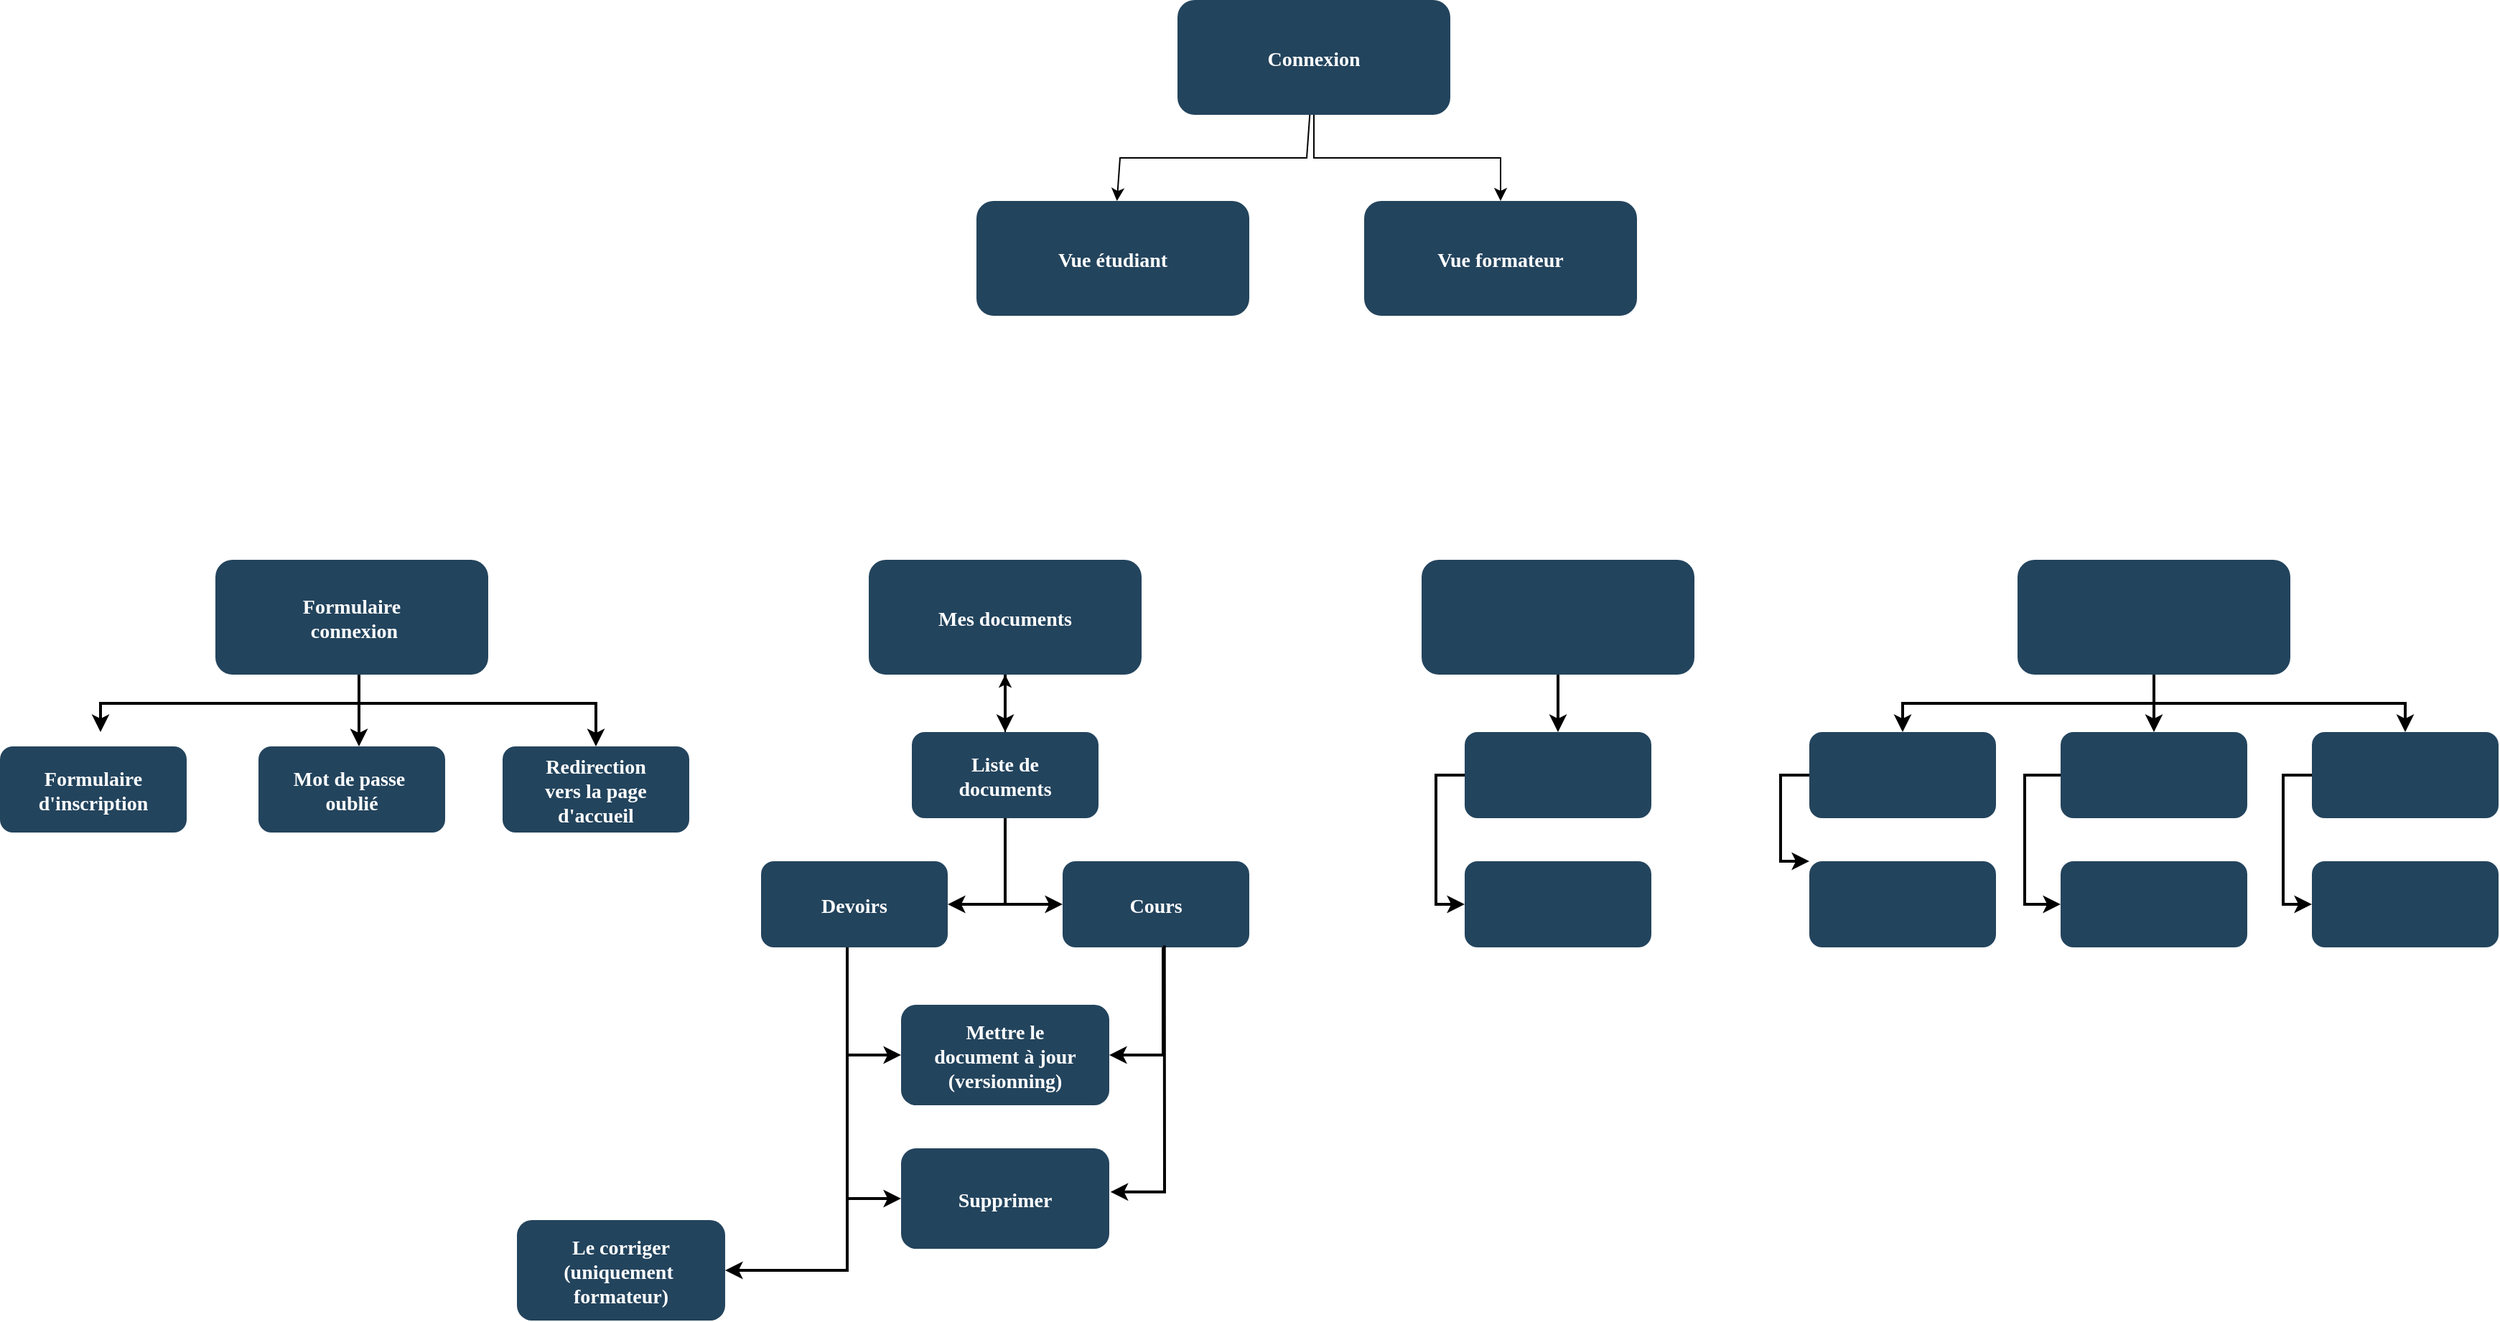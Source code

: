 <mxfile version="24.6.4" type="device" pages="6">
  <diagram id="Fph211Mz46HiGQqzQfK_" name="Plan de site">
    <mxGraphModel dx="1603" dy="1580" grid="1" gridSize="10" guides="1" tooltips="1" connect="1" arrows="1" fold="1" page="1" pageScale="1" pageWidth="850" pageHeight="1100" math="0" shadow="0">
      <root>
        <mxCell id="0" />
        <mxCell id="1" parent="0" />
        <mxCell id="jYjblTIvRzerhubm99wv-18" value="Connexion" style="rounded=1;fillColor=#23445D;gradientColor=none;strokeColor=none;fontColor=#FFFFFF;fontStyle=1;fontFamily=Tahoma;fontSize=14" parent="1" vertex="1">
          <mxGeometry x="750" y="-210.0" width="190" height="80" as="geometry" />
        </mxCell>
        <mxCell id="jYjblTIvRzerhubm99wv-19" value="" style="rounded=1;fillColor=#23445D;gradientColor=none;strokeColor=none;fontColor=#FFFFFF;fontStyle=1;fontFamily=Tahoma;fontSize=14" parent="1" vertex="1">
          <mxGeometry x="1335.0" y="180.0" width="190" height="80" as="geometry" />
        </mxCell>
        <mxCell id="jYjblTIvRzerhubm99wv-21" value="" style="rounded=1;fillColor=#23445D;gradientColor=none;strokeColor=none;fontColor=#FFFFFF;fontStyle=1;fontFamily=Tahoma;fontSize=14" parent="1" vertex="1">
          <mxGeometry x="920" y="180.0" width="190" height="80" as="geometry" />
        </mxCell>
        <mxCell id="jYjblTIvRzerhubm99wv-22" value="Mes documents" style="rounded=1;fillColor=#23445D;gradientColor=none;strokeColor=none;fontColor=#FFFFFF;fontStyle=1;fontFamily=Tahoma;fontSize=14" parent="1" vertex="1">
          <mxGeometry x="535.0" y="180.0" width="190" height="80" as="geometry" />
        </mxCell>
        <mxCell id="jYjblTIvRzerhubm99wv-23" value="Formulaire&#xa; connexion" style="rounded=1;fillColor=#23445D;gradientColor=none;strokeColor=none;fontColor=#FFFFFF;fontStyle=1;fontFamily=Tahoma;fontSize=14" parent="1" vertex="1">
          <mxGeometry x="80" y="180.0" width="190" height="80" as="geometry" />
        </mxCell>
        <mxCell id="jYjblTIvRzerhubm99wv-25" value="Mot de passe &#xa;oublié" style="rounded=1;fillColor=#23445D;gradientColor=none;strokeColor=none;fontColor=#FFFFFF;fontStyle=1;fontFamily=Tahoma;fontSize=14" parent="1" vertex="1">
          <mxGeometry x="110" y="310" width="130" height="60" as="geometry" />
        </mxCell>
        <mxCell id="jYjblTIvRzerhubm99wv-27" value="Formulaire&#xa;d&#39;inscription" style="rounded=1;fillColor=#23445D;gradientColor=none;strokeColor=none;fontColor=#FFFFFF;fontStyle=1;fontFamily=Tahoma;fontSize=14" parent="1" vertex="1">
          <mxGeometry x="-70" y="310" width="130" height="60" as="geometry" />
        </mxCell>
        <mxCell id="jYjblTIvRzerhubm99wv-32" value="Devoirs" style="rounded=1;fillColor=#23445D;gradientColor=none;strokeColor=none;fontColor=#FFFFFF;fontStyle=1;fontFamily=Tahoma;fontSize=14" parent="1" vertex="1">
          <mxGeometry x="460" y="390" width="130" height="60" as="geometry" />
        </mxCell>
        <mxCell id="jYjblTIvRzerhubm99wv-110" value="" style="edgeStyle=orthogonalEdgeStyle;rounded=0;orthogonalLoop=1;jettySize=auto;html=1;" parent="1" source="jYjblTIvRzerhubm99wv-36" target="jYjblTIvRzerhubm99wv-22" edge="1">
          <mxGeometry relative="1" as="geometry" />
        </mxCell>
        <mxCell id="jYjblTIvRzerhubm99wv-36" value="Liste de&#xa;documents" style="rounded=1;fillColor=#23445D;gradientColor=none;strokeColor=none;fontColor=#FFFFFF;fontStyle=1;fontFamily=Tahoma;fontSize=14" parent="1" vertex="1">
          <mxGeometry x="565" y="300" width="130" height="60" as="geometry" />
        </mxCell>
        <mxCell id="jYjblTIvRzerhubm99wv-37" value="Cours" style="rounded=1;fillColor=#23445D;gradientColor=none;strokeColor=none;fontColor=#FFFFFF;fontStyle=1;fontFamily=Tahoma;fontSize=14" parent="1" vertex="1">
          <mxGeometry x="670" y="390" width="130" height="60" as="geometry" />
        </mxCell>
        <mxCell id="jYjblTIvRzerhubm99wv-47" value="" style="rounded=1;fillColor=#23445D;gradientColor=none;strokeColor=none;fontColor=#FFFFFF;fontStyle=1;fontFamily=Tahoma;fontSize=14" parent="1" vertex="1">
          <mxGeometry x="950" y="300" width="130" height="60" as="geometry" />
        </mxCell>
        <mxCell id="jYjblTIvRzerhubm99wv-48" value="" style="rounded=1;fillColor=#23445D;gradientColor=none;strokeColor=none;fontColor=#FFFFFF;fontStyle=1;fontFamily=Tahoma;fontSize=14" parent="1" vertex="1">
          <mxGeometry x="950" y="390" width="130" height="60" as="geometry" />
        </mxCell>
        <mxCell id="jYjblTIvRzerhubm99wv-50" value="" style="rounded=1;fillColor=#23445D;gradientColor=none;strokeColor=none;fontColor=#FFFFFF;fontStyle=1;fontFamily=Tahoma;fontSize=14" parent="1" vertex="1">
          <mxGeometry x="1190" y="300" width="130" height="60" as="geometry" />
        </mxCell>
        <mxCell id="jYjblTIvRzerhubm99wv-51" value="" style="rounded=1;fillColor=#23445D;gradientColor=none;strokeColor=none;fontColor=#FFFFFF;fontStyle=1;fontFamily=Tahoma;fontSize=14" parent="1" vertex="1">
          <mxGeometry x="1190" y="390" width="130" height="60" as="geometry" />
        </mxCell>
        <mxCell id="jYjblTIvRzerhubm99wv-54" value="" style="rounded=1;fillColor=#23445D;gradientColor=none;strokeColor=none;fontColor=#FFFFFF;fontStyle=1;fontFamily=Tahoma;fontSize=14" parent="1" vertex="1">
          <mxGeometry x="1365" y="300" width="130" height="60" as="geometry" />
        </mxCell>
        <mxCell id="jYjblTIvRzerhubm99wv-55" value="" style="rounded=1;fillColor=#23445D;gradientColor=none;strokeColor=none;fontColor=#FFFFFF;fontStyle=1;fontFamily=Tahoma;fontSize=14" parent="1" vertex="1">
          <mxGeometry x="1365" y="390" width="130" height="60" as="geometry" />
        </mxCell>
        <mxCell id="jYjblTIvRzerhubm99wv-58" value="" style="rounded=1;fillColor=#23445D;gradientColor=none;strokeColor=none;fontColor=#FFFFFF;fontStyle=1;fontFamily=Tahoma;fontSize=14" parent="1" vertex="1">
          <mxGeometry x="1540" y="300" width="130" height="60" as="geometry" />
        </mxCell>
        <mxCell id="jYjblTIvRzerhubm99wv-59" value="" style="rounded=1;fillColor=#23445D;gradientColor=none;strokeColor=none;fontColor=#FFFFFF;fontStyle=1;fontFamily=Tahoma;fontSize=14" parent="1" vertex="1">
          <mxGeometry x="1540" y="390" width="130" height="60" as="geometry" />
        </mxCell>
        <mxCell id="jYjblTIvRzerhubm99wv-67" value="" style="edgeStyle=elbowEdgeStyle;elbow=vertical;strokeWidth=2;rounded=0" parent="1" source="jYjblTIvRzerhubm99wv-23" edge="1">
          <mxGeometry x="-23" y="135.5" width="100" height="100" as="geometry">
            <mxPoint x="-50" y="80.0" as="sourcePoint" />
            <mxPoint y="300" as="targetPoint" />
            <Array as="points">
              <mxPoint x="180" y="280" />
            </Array>
          </mxGeometry>
        </mxCell>
        <mxCell id="jYjblTIvRzerhubm99wv-80" value="" style="edgeStyle=elbowEdgeStyle;elbow=horizontal;strokeWidth=2;rounded=0;exitX=0.5;exitY=1;exitDx=0;exitDy=0;" parent="1" source="jYjblTIvRzerhubm99wv-36" target="jYjblTIvRzerhubm99wv-37" edge="1">
          <mxGeometry x="-23" y="135.5" width="100" height="100" as="geometry">
            <mxPoint x="-50" y="270" as="sourcePoint" />
            <mxPoint x="50" y="170.0" as="targetPoint" />
            <Array as="points">
              <mxPoint x="630" y="420" />
            </Array>
          </mxGeometry>
        </mxCell>
        <mxCell id="jYjblTIvRzerhubm99wv-86" value="" style="edgeStyle=elbowEdgeStyle;elbow=horizontal;strokeWidth=2;rounded=0" parent="1" source="jYjblTIvRzerhubm99wv-47" target="jYjblTIvRzerhubm99wv-48" edge="1">
          <mxGeometry x="-23" y="135.5" width="100" height="100" as="geometry">
            <mxPoint x="-50" y="80.0" as="sourcePoint" />
            <mxPoint x="50" y="-20.0" as="targetPoint" />
            <Array as="points">
              <mxPoint x="930" y="380" />
            </Array>
          </mxGeometry>
        </mxCell>
        <mxCell id="jYjblTIvRzerhubm99wv-88" value="" style="edgeStyle=elbowEdgeStyle;elbow=horizontal;strokeWidth=2;rounded=0" parent="1" source="jYjblTIvRzerhubm99wv-50" target="jYjblTIvRzerhubm99wv-51" edge="1">
          <mxGeometry x="-23" y="135.5" width="100" height="100" as="geometry">
            <mxPoint x="-50" y="80.0" as="sourcePoint" />
            <mxPoint x="50" y="-20.0" as="targetPoint" />
            <Array as="points">
              <mxPoint x="1170" y="390" />
            </Array>
          </mxGeometry>
        </mxCell>
        <mxCell id="jYjblTIvRzerhubm99wv-91" value="" style="edgeStyle=elbowEdgeStyle;elbow=horizontal;strokeWidth=2;rounded=0" parent="1" source="jYjblTIvRzerhubm99wv-54" target="jYjblTIvRzerhubm99wv-55" edge="1">
          <mxGeometry x="-23" y="135.5" width="100" height="100" as="geometry">
            <mxPoint x="-50" y="80.0" as="sourcePoint" />
            <mxPoint x="50" y="-20.0" as="targetPoint" />
            <Array as="points">
              <mxPoint x="1340" y="380" />
            </Array>
          </mxGeometry>
        </mxCell>
        <mxCell id="jYjblTIvRzerhubm99wv-94" value="" style="edgeStyle=elbowEdgeStyle;elbow=horizontal;strokeWidth=2;rounded=0" parent="1" source="jYjblTIvRzerhubm99wv-58" target="jYjblTIvRzerhubm99wv-59" edge="1">
          <mxGeometry x="-23" y="135.5" width="100" height="100" as="geometry">
            <mxPoint x="-50" y="80.0" as="sourcePoint" />
            <mxPoint x="50" y="-20.0" as="targetPoint" />
            <Array as="points">
              <mxPoint x="1520" y="380" />
            </Array>
          </mxGeometry>
        </mxCell>
        <mxCell id="jYjblTIvRzerhubm99wv-101" value="" style="edgeStyle=elbowEdgeStyle;elbow=vertical;strokeWidth=2;rounded=0" parent="1" source="jYjblTIvRzerhubm99wv-22" target="jYjblTIvRzerhubm99wv-36" edge="1">
          <mxGeometry x="-23" y="135.5" width="100" height="100" as="geometry">
            <mxPoint x="-50" y="80.0" as="sourcePoint" />
            <mxPoint x="50" y="-20.0" as="targetPoint" />
          </mxGeometry>
        </mxCell>
        <mxCell id="jYjblTIvRzerhubm99wv-103" value="" style="edgeStyle=elbowEdgeStyle;elbow=vertical;strokeWidth=2;rounded=0" parent="1" source="jYjblTIvRzerhubm99wv-21" target="jYjblTIvRzerhubm99wv-47" edge="1">
          <mxGeometry x="-23" y="135.5" width="100" height="100" as="geometry">
            <mxPoint x="-50" y="80.0" as="sourcePoint" />
            <mxPoint x="50" y="-20.0" as="targetPoint" />
          </mxGeometry>
        </mxCell>
        <mxCell id="jYjblTIvRzerhubm99wv-104" value="" style="edgeStyle=elbowEdgeStyle;elbow=vertical;strokeWidth=2;rounded=0" parent="1" source="jYjblTIvRzerhubm99wv-19" target="jYjblTIvRzerhubm99wv-54" edge="1">
          <mxGeometry x="-23" y="135.5" width="100" height="100" as="geometry">
            <mxPoint x="-50" y="80.0" as="sourcePoint" />
            <mxPoint x="50" y="-20.0" as="targetPoint" />
          </mxGeometry>
        </mxCell>
        <mxCell id="jYjblTIvRzerhubm99wv-105" value="" style="edgeStyle=elbowEdgeStyle;elbow=vertical;strokeWidth=2;rounded=0" parent="1" source="jYjblTIvRzerhubm99wv-19" target="jYjblTIvRzerhubm99wv-50" edge="1">
          <mxGeometry x="-23" y="135.5" width="100" height="100" as="geometry">
            <mxPoint x="-50" y="80.0" as="sourcePoint" />
            <mxPoint x="50" y="-20.0" as="targetPoint" />
          </mxGeometry>
        </mxCell>
        <mxCell id="jYjblTIvRzerhubm99wv-106" value="" style="edgeStyle=elbowEdgeStyle;elbow=vertical;strokeWidth=2;rounded=0" parent="1" source="jYjblTIvRzerhubm99wv-19" target="jYjblTIvRzerhubm99wv-58" edge="1">
          <mxGeometry x="-23" y="135.5" width="100" height="100" as="geometry">
            <mxPoint x="-50" y="80.0" as="sourcePoint" />
            <mxPoint x="50" y="-20.0" as="targetPoint" />
          </mxGeometry>
        </mxCell>
        <mxCell id="jYjblTIvRzerhubm99wv-111" value="" style="edgeStyle=elbowEdgeStyle;elbow=horizontal;strokeWidth=2;rounded=0;entryX=1;entryY=0.5;entryDx=0;entryDy=0;exitX=0.5;exitY=1;exitDx=0;exitDy=0;" parent="1" source="jYjblTIvRzerhubm99wv-36" target="jYjblTIvRzerhubm99wv-32" edge="1">
          <mxGeometry x="-23" y="135.5" width="100" height="100" as="geometry">
            <mxPoint x="640" y="360" as="sourcePoint" />
            <mxPoint x="660" y="430" as="targetPoint" />
            <Array as="points">
              <mxPoint x="630" y="400" />
            </Array>
          </mxGeometry>
        </mxCell>
        <mxCell id="jYjblTIvRzerhubm99wv-112" value="Mettre le&#xa;document à jour&#xa;(versionning)" style="rounded=1;fillColor=#23445D;gradientColor=none;strokeColor=none;fontColor=#FFFFFF;fontStyle=1;fontFamily=Tahoma;fontSize=14" parent="1" vertex="1">
          <mxGeometry x="557.5" y="490" width="145" height="70" as="geometry" />
        </mxCell>
        <mxCell id="jYjblTIvRzerhubm99wv-113" value="Le corriger&#xa;(uniquement &#xa;formateur)" style="rounded=1;fillColor=#23445D;gradientColor=none;strokeColor=none;fontColor=#FFFFFF;fontStyle=1;fontFamily=Tahoma;fontSize=14" parent="1" vertex="1">
          <mxGeometry x="290" y="640" width="145" height="70" as="geometry" />
        </mxCell>
        <mxCell id="jYjblTIvRzerhubm99wv-114" value="" style="edgeStyle=elbowEdgeStyle;elbow=horizontal;strokeWidth=2;rounded=0;entryX=1;entryY=0.5;entryDx=0;entryDy=0;" parent="1" target="jYjblTIvRzerhubm99wv-113" edge="1">
          <mxGeometry x="-23" y="135.5" width="100" height="100" as="geometry">
            <mxPoint x="520" y="450" as="sourcePoint" />
            <mxPoint x="490" y="570" as="targetPoint" />
            <Array as="points">
              <mxPoint x="520" y="670" />
            </Array>
          </mxGeometry>
        </mxCell>
        <mxCell id="jYjblTIvRzerhubm99wv-117" value="" style="edgeStyle=elbowEdgeStyle;elbow=horizontal;strokeWidth=2;rounded=0;exitX=0.5;exitY=1;exitDx=0;exitDy=0;entryX=0;entryY=0.5;entryDx=0;entryDy=0;" parent="1" target="jYjblTIvRzerhubm99wv-112" edge="1">
          <mxGeometry x="-23" y="135.5" width="100" height="100" as="geometry">
            <mxPoint x="520" y="450" as="sourcePoint" />
            <mxPoint x="560" y="510" as="targetPoint" />
            <Array as="points">
              <mxPoint x="520" y="510" />
            </Array>
          </mxGeometry>
        </mxCell>
        <mxCell id="jYjblTIvRzerhubm99wv-118" value="" style="edgeStyle=elbowEdgeStyle;elbow=horizontal;strokeWidth=2;rounded=0;entryX=1;entryY=0.5;entryDx=0;entryDy=0;" parent="1" source="jYjblTIvRzerhubm99wv-37" target="jYjblTIvRzerhubm99wv-112" edge="1">
          <mxGeometry x="-23" y="135.5" width="100" height="100" as="geometry">
            <mxPoint x="740" y="450" as="sourcePoint" />
            <mxPoint x="785" y="525" as="targetPoint" />
            <Array as="points">
              <mxPoint x="740" y="510" />
            </Array>
          </mxGeometry>
        </mxCell>
        <mxCell id="jYjblTIvRzerhubm99wv-120" value="Supprimer" style="rounded=1;fillColor=#23445D;gradientColor=none;strokeColor=none;fontColor=#FFFFFF;fontStyle=1;fontFamily=Tahoma;fontSize=14" parent="1" vertex="1">
          <mxGeometry x="557.5" y="590" width="145" height="70" as="geometry" />
        </mxCell>
        <mxCell id="jYjblTIvRzerhubm99wv-121" value="" style="edgeStyle=elbowEdgeStyle;elbow=horizontal;strokeWidth=2;rounded=0;exitX=0.545;exitY=0.98;exitDx=0;exitDy=0;exitPerimeter=0;entryX=1.006;entryY=0.434;entryDx=0;entryDy=0;entryPerimeter=0;" parent="1" source="jYjblTIvRzerhubm99wv-37" target="jYjblTIvRzerhubm99wv-120" edge="1">
          <mxGeometry x="-23" y="135.5" width="100" height="100" as="geometry">
            <mxPoint x="750" y="460" as="sourcePoint" />
            <mxPoint x="713" y="535" as="targetPoint" />
            <Array as="points">
              <mxPoint x="741" y="630" />
            </Array>
          </mxGeometry>
        </mxCell>
        <mxCell id="jYjblTIvRzerhubm99wv-122" value="" style="edgeStyle=elbowEdgeStyle;elbow=horizontal;strokeWidth=2;rounded=0;entryX=0;entryY=0.5;entryDx=0;entryDy=0;" parent="1" target="jYjblTIvRzerhubm99wv-120" edge="1">
          <mxGeometry x="-23" y="135.5" width="100" height="100" as="geometry">
            <mxPoint x="520" y="450" as="sourcePoint" />
            <mxPoint x="568" y="535" as="targetPoint" />
            <Array as="points">
              <mxPoint x="520" y="540" />
            </Array>
          </mxGeometry>
        </mxCell>
        <mxCell id="jYjblTIvRzerhubm99wv-124" value="" style="edgeStyle=elbowEdgeStyle;elbow=vertical;strokeWidth=2;rounded=0;entryX=0.5;entryY=0;entryDx=0;entryDy=0;" parent="1" target="jYjblTIvRzerhubm99wv-126" edge="1">
          <mxGeometry x="-23" y="135.5" width="100" height="100" as="geometry">
            <mxPoint x="180" y="260" as="sourcePoint" />
            <mxPoint x="320" y="310" as="targetPoint" />
            <Array as="points">
              <mxPoint x="180" y="280" />
            </Array>
          </mxGeometry>
        </mxCell>
        <mxCell id="jYjblTIvRzerhubm99wv-125" value="" style="edgeStyle=elbowEdgeStyle;elbow=vertical;strokeWidth=2;rounded=0" parent="1" source="jYjblTIvRzerhubm99wv-23" target="jYjblTIvRzerhubm99wv-25" edge="1">
          <mxGeometry x="-23" y="135.5" width="100" height="100" as="geometry">
            <mxPoint x="190" y="270" as="sourcePoint" />
            <mxPoint x="330" y="320" as="targetPoint" />
            <Array as="points">
              <mxPoint x="180" y="295" />
            </Array>
          </mxGeometry>
        </mxCell>
        <mxCell id="jYjblTIvRzerhubm99wv-126" value="Redirection&#xa;vers la page&#xa;d&#39;accueil" style="rounded=1;fillColor=#23445D;gradientColor=none;strokeColor=none;fontColor=#FFFFFF;fontStyle=1;fontFamily=Tahoma;fontSize=14" parent="1" vertex="1">
          <mxGeometry x="280" y="310" width="130" height="60" as="geometry" />
        </mxCell>
        <mxCell id="kjGv8bo0n3yupOonjuYQ-2" value="Vue étudiant" style="rounded=1;fillColor=#23445D;gradientColor=none;strokeColor=none;fontColor=#FFFFFF;fontStyle=1;fontFamily=Tahoma;fontSize=14" parent="1" vertex="1">
          <mxGeometry x="610" y="-70.0" width="190" height="80" as="geometry" />
        </mxCell>
        <mxCell id="kjGv8bo0n3yupOonjuYQ-3" value="Vue formateur" style="rounded=1;fillColor=#23445D;gradientColor=none;strokeColor=none;fontColor=#FFFFFF;fontStyle=1;fontFamily=Tahoma;fontSize=14" parent="1" vertex="1">
          <mxGeometry x="880" y="-70.0" width="190" height="80" as="geometry" />
        </mxCell>
        <mxCell id="kjGv8bo0n3yupOonjuYQ-4" value="" style="endArrow=classic;html=1;rounded=0;entryX=0.5;entryY=0;entryDx=0;entryDy=0;" parent="1" source="jYjblTIvRzerhubm99wv-18" target="kjGv8bo0n3yupOonjuYQ-3" edge="1">
          <mxGeometry width="50" height="50" relative="1" as="geometry">
            <mxPoint x="800" y="-30" as="sourcePoint" />
            <mxPoint x="850" y="-80" as="targetPoint" />
            <Array as="points">
              <mxPoint x="845" y="-100" />
              <mxPoint x="975" y="-100" />
            </Array>
          </mxGeometry>
        </mxCell>
        <mxCell id="kjGv8bo0n3yupOonjuYQ-5" value="" style="endArrow=classic;html=1;rounded=0;" parent="1" source="jYjblTIvRzerhubm99wv-18" target="kjGv8bo0n3yupOonjuYQ-2" edge="1">
          <mxGeometry width="50" height="50" relative="1" as="geometry">
            <mxPoint x="850" y="-130" as="sourcePoint" />
            <mxPoint x="980" y="-70" as="targetPoint" />
            <Array as="points">
              <mxPoint x="840" y="-100" />
              <mxPoint x="710" y="-100" />
            </Array>
          </mxGeometry>
        </mxCell>
      </root>
    </mxGraphModel>
  </diagram>
  <diagram name="Connexion " id="QBUr0UOoYNtG6NrzaH4L">
    <mxGraphModel dx="958" dy="516" grid="1" gridSize="10" guides="1" tooltips="1" connect="1" arrows="1" fold="1" page="1" pageScale="1" pageWidth="850" pageHeight="1100" math="0" shadow="0">
      <root>
        <mxCell id="0" />
        <mxCell id="1" parent="0" />
        <mxCell id="AtzJWQcqK0FpvrLE9QYX-3" value="" style="strokeWidth=1;shadow=0;dashed=0;align=center;html=1;shape=mxgraph.mockup.containers.browserWindow;rSize=0;strokeColor=#666666;strokeColor2=#008cff;strokeColor3=#c4c4c4;mainText=,;recursiveResize=0;" parent="1" vertex="1">
          <mxGeometry x="360" y="188" width="1100" height="725" as="geometry" />
        </mxCell>
        <mxCell id="AtzJWQcqK0FpvrLE9QYX-4" value="Page 1" style="strokeWidth=1;shadow=0;dashed=0;align=center;html=1;shape=mxgraph.mockup.containers.anchor;fontSize=17;fontColor=#666666;align=left;whiteSpace=wrap;" parent="AtzJWQcqK0FpvrLE9QYX-3" vertex="1">
          <mxGeometry x="60" y="12" width="110" height="26" as="geometry" />
        </mxCell>
        <mxCell id="AtzJWQcqK0FpvrLE9QYX-5" value="https://www.draw.io" style="strokeWidth=1;shadow=0;dashed=0;align=center;html=1;shape=mxgraph.mockup.containers.anchor;rSize=0;fontSize=17;fontColor=#666666;align=left;" parent="AtzJWQcqK0FpvrLE9QYX-3" vertex="1">
          <mxGeometry x="130" y="60" width="250" height="26" as="geometry" />
        </mxCell>
        <mxCell id="AtzJWQcqK0FpvrLE9QYX-7" value="" style="rounded=0;whiteSpace=wrap;html=1;" parent="AtzJWQcqK0FpvrLE9QYX-3" vertex="1">
          <mxGeometry y="110" width="1100" height="60" as="geometry" />
        </mxCell>
        <mxCell id="AtzJWQcqK0FpvrLE9QYX-8" value="" style="strokeWidth=1;shadow=0;dashed=0;align=center;html=1;shape=mxgraph.mockup.forms.rrect;rSize=0;strokeColor=#999999;fillColor=#ffffff;" parent="AtzJWQcqK0FpvrLE9QYX-3" vertex="1">
          <mxGeometry x="450" y="280" width="200" height="300" as="geometry" />
        </mxCell>
        <mxCell id="AtzJWQcqK0FpvrLE9QYX-9" value="Connexion" style="strokeWidth=1;shadow=0;dashed=0;align=center;html=1;shape=mxgraph.mockup.forms.anchor;fontSize=12;fontColor=#666666;align=left;resizeWidth=1;spacingLeft=0;" parent="AtzJWQcqK0FpvrLE9QYX-8" vertex="1">
          <mxGeometry width="100" height="20" relative="1" as="geometry">
            <mxPoint x="10" y="10" as="offset" />
          </mxGeometry>
        </mxCell>
        <mxCell id="AtzJWQcqK0FpvrLE9QYX-10" value="" style="shape=line;strokeColor=#ddeeff;strokeWidth=2;html=1;resizeWidth=1;" parent="AtzJWQcqK0FpvrLE9QYX-8" vertex="1">
          <mxGeometry width="180" height="10" relative="1" as="geometry">
            <mxPoint x="10" y="30" as="offset" />
          </mxGeometry>
        </mxCell>
        <mxCell id="AtzJWQcqK0FpvrLE9QYX-11" value="Email :&amp;nbsp;" style="strokeWidth=1;shadow=0;dashed=0;align=center;html=1;shape=mxgraph.mockup.forms.anchor;fontSize=12;fontColor=#666666;align=left;resizeWidth=1;spacingLeft=0;" parent="AtzJWQcqK0FpvrLE9QYX-8" vertex="1">
          <mxGeometry width="100" height="20" relative="1" as="geometry">
            <mxPoint x="10" y="40" as="offset" />
          </mxGeometry>
        </mxCell>
        <mxCell id="AtzJWQcqK0FpvrLE9QYX-12" value="johndoe@example.com" style="strokeWidth=1;shadow=0;dashed=0;align=center;html=1;shape=mxgraph.mockup.forms.rrect;rSize=0;strokeColor=#999999;fontColor=#666666;align=left;spacingLeft=5;resizeWidth=1;" parent="AtzJWQcqK0FpvrLE9QYX-8" vertex="1">
          <mxGeometry width="150" height="25" relative="1" as="geometry">
            <mxPoint x="10" y="60" as="offset" />
          </mxGeometry>
        </mxCell>
        <mxCell id="AtzJWQcqK0FpvrLE9QYX-13" value="Mot de passe" style="strokeWidth=1;shadow=0;dashed=0;align=center;html=1;shape=mxgraph.mockup.forms.anchor;fontSize=12;fontColor=#666666;align=left;resizeWidth=1;spacingLeft=0;" parent="AtzJWQcqK0FpvrLE9QYX-8" vertex="1">
          <mxGeometry width="100" height="20" relative="1" as="geometry">
            <mxPoint x="10" y="95" as="offset" />
          </mxGeometry>
        </mxCell>
        <mxCell id="AtzJWQcqK0FpvrLE9QYX-14" value="********" style="strokeWidth=1;shadow=0;dashed=0;align=center;html=1;shape=mxgraph.mockup.forms.rrect;rSize=0;strokeColor=#999999;fontColor=#666666;align=left;spacingLeft=5;resizeWidth=1;" parent="AtzJWQcqK0FpvrLE9QYX-8" vertex="1">
          <mxGeometry width="150" height="25" relative="1" as="geometry">
            <mxPoint x="10" y="115" as="offset" />
          </mxGeometry>
        </mxCell>
        <mxCell id="AtzJWQcqK0FpvrLE9QYX-15" value="Se connecter" style="strokeWidth=1;shadow=0;dashed=0;align=center;html=1;shape=mxgraph.mockup.forms.rrect;rSize=5;strokeColor=none;fontColor=#ffffff;fillColor=#66bbff;fontSize=16;fontStyle=1;" parent="AtzJWQcqK0FpvrLE9QYX-8" vertex="1">
          <mxGeometry y="1" width="110" height="29" relative="1" as="geometry">
            <mxPoint x="80" y="-50" as="offset" />
          </mxGeometry>
        </mxCell>
        <mxCell id="AtzJWQcqK0FpvrLE9QYX-16" value="Mot de passe oublié ?&amp;nbsp;" style="strokeWidth=1;shadow=0;dashed=0;align=center;html=1;shape=mxgraph.mockup.forms.anchor;fontSize=12;fontColor=#9999ff;align=left;spacingLeft=0;fontStyle=4;resizeWidth=1;" parent="AtzJWQcqK0FpvrLE9QYX-8" vertex="1">
          <mxGeometry y="1" width="150" height="20" relative="1" as="geometry">
            <mxPoint x="10" y="-150" as="offset" />
          </mxGeometry>
        </mxCell>
        <mxCell id="AtzJWQcqK0FpvrLE9QYX-17" value="" style="shape=line;strokeColor=#ddeeff;strokeWidth=2;html=1;resizeWidth=1;" parent="AtzJWQcqK0FpvrLE9QYX-8" vertex="1">
          <mxGeometry y="1" width="180" height="10" relative="1" as="geometry">
            <mxPoint x="10" y="-90" as="offset" />
          </mxGeometry>
        </mxCell>
        <mxCell id="R37OOX2owvJe-5qFh95a-1" value="Se créer un compte" style="strokeWidth=1;shadow=0;dashed=0;align=center;html=1;shape=mxgraph.mockup.forms.anchor;fontSize=12;fontColor=#9999ff;align=left;spacingLeft=0;fontStyle=4;resizeWidth=1;" vertex="1" parent="1">
          <mxGeometry x="820" y="640" width="150" height="20" as="geometry" />
        </mxCell>
      </root>
    </mxGraphModel>
  </diagram>
  <diagram name="Mot de passe oublié" id="PinqDCdOeo6kW_fO0rqy">
    <mxGraphModel dx="958" dy="516" grid="1" gridSize="10" guides="1" tooltips="1" connect="1" arrows="1" fold="1" page="1" pageScale="1" pageWidth="850" pageHeight="1100" math="0" shadow="0">
      <root>
        <mxCell id="35UpOCLf2RG08n02yToH-0" />
        <mxCell id="35UpOCLf2RG08n02yToH-1" parent="35UpOCLf2RG08n02yToH-0" />
        <mxCell id="35UpOCLf2RG08n02yToH-2" value="" style="strokeWidth=1;shadow=0;dashed=0;align=center;html=1;shape=mxgraph.mockup.containers.browserWindow;rSize=0;strokeColor=#666666;strokeColor2=#008cff;strokeColor3=#c4c4c4;mainText=,;recursiveResize=0;" vertex="1" parent="35UpOCLf2RG08n02yToH-1">
          <mxGeometry x="350" y="200" width="1100" height="725" as="geometry" />
        </mxCell>
        <mxCell id="35UpOCLf2RG08n02yToH-3" value="Page 1" style="strokeWidth=1;shadow=0;dashed=0;align=center;html=1;shape=mxgraph.mockup.containers.anchor;fontSize=17;fontColor=#666666;align=left;whiteSpace=wrap;" vertex="1" parent="35UpOCLf2RG08n02yToH-2">
          <mxGeometry x="60" y="12" width="110" height="26" as="geometry" />
        </mxCell>
        <mxCell id="35UpOCLf2RG08n02yToH-4" value="https://www.draw.io" style="strokeWidth=1;shadow=0;dashed=0;align=center;html=1;shape=mxgraph.mockup.containers.anchor;rSize=0;fontSize=17;fontColor=#666666;align=left;" vertex="1" parent="35UpOCLf2RG08n02yToH-2">
          <mxGeometry x="130" y="60" width="250" height="26" as="geometry" />
        </mxCell>
        <mxCell id="35UpOCLf2RG08n02yToH-5" value="" style="rounded=0;whiteSpace=wrap;html=1;" vertex="1" parent="35UpOCLf2RG08n02yToH-2">
          <mxGeometry y="110" width="1100" height="60" as="geometry" />
        </mxCell>
        <mxCell id="35UpOCLf2RG08n02yToH-6" value="" style="strokeWidth=1;shadow=0;dashed=0;align=center;html=1;shape=mxgraph.mockup.forms.rrect;rSize=0;strokeColor=#999999;fillColor=#ffffff;" vertex="1" parent="35UpOCLf2RG08n02yToH-2">
          <mxGeometry x="440" y="280" width="210" height="300" as="geometry" />
        </mxCell>
        <mxCell id="35UpOCLf2RG08n02yToH-7" value="Mot de passe oublié" style="strokeWidth=1;shadow=0;dashed=0;align=center;html=1;shape=mxgraph.mockup.forms.anchor;fontSize=12;fontColor=#666666;align=left;resizeWidth=1;spacingLeft=0;" vertex="1" parent="35UpOCLf2RG08n02yToH-6">
          <mxGeometry width="105" height="20" relative="1" as="geometry">
            <mxPoint x="10" y="10" as="offset" />
          </mxGeometry>
        </mxCell>
        <mxCell id="35UpOCLf2RG08n02yToH-8" value="" style="shape=line;strokeColor=#ddeeff;strokeWidth=2;html=1;resizeWidth=1;" vertex="1" parent="35UpOCLf2RG08n02yToH-6">
          <mxGeometry width="189" height="10" relative="1" as="geometry">
            <mxPoint x="10" y="30" as="offset" />
          </mxGeometry>
        </mxCell>
        <mxCell id="35UpOCLf2RG08n02yToH-9" value="Email :&amp;nbsp;" style="strokeWidth=1;shadow=0;dashed=0;align=center;html=1;shape=mxgraph.mockup.forms.anchor;fontSize=12;fontColor=#666666;align=left;resizeWidth=1;spacingLeft=0;" vertex="1" parent="35UpOCLf2RG08n02yToH-6">
          <mxGeometry width="105" height="20" relative="1" as="geometry">
            <mxPoint x="10" y="40" as="offset" />
          </mxGeometry>
        </mxCell>
        <mxCell id="35UpOCLf2RG08n02yToH-10" value="johndoe@example.com" style="strokeWidth=1;shadow=0;dashed=0;align=center;html=1;shape=mxgraph.mockup.forms.rrect;rSize=0;strokeColor=#999999;fontColor=#666666;align=left;spacingLeft=5;resizeWidth=1;" vertex="1" parent="35UpOCLf2RG08n02yToH-6">
          <mxGeometry width="157.5" height="25" relative="1" as="geometry">
            <mxPoint x="10" y="60" as="offset" />
          </mxGeometry>
        </mxCell>
        <mxCell id="35UpOCLf2RG08n02yToH-11" value="" style="strokeWidth=1;shadow=0;dashed=0;align=center;html=1;shape=mxgraph.mockup.forms.anchor;fontSize=12;fontColor=#666666;align=left;resizeWidth=1;spacingLeft=0;" vertex="1" parent="35UpOCLf2RG08n02yToH-6">
          <mxGeometry width="105" height="20" relative="1" as="geometry">
            <mxPoint x="10" y="95" as="offset" />
          </mxGeometry>
        </mxCell>
        <mxCell id="35UpOCLf2RG08n02yToH-14" value="" style="strokeWidth=1;shadow=0;dashed=0;align=center;html=1;shape=mxgraph.mockup.forms.anchor;fontSize=12;fontColor=#9999ff;align=left;spacingLeft=0;fontStyle=4;resizeWidth=1;" vertex="1" parent="35UpOCLf2RG08n02yToH-6">
          <mxGeometry y="1" width="157.5" height="20" relative="1" as="geometry">
            <mxPoint x="10" y="-150" as="offset" />
          </mxGeometry>
        </mxCell>
        <mxCell id="35UpOCLf2RG08n02yToH-15" value="" style="shape=line;strokeColor=#ddeeff;strokeWidth=2;html=1;resizeWidth=1;" vertex="1" parent="35UpOCLf2RG08n02yToH-6">
          <mxGeometry y="1" width="189" height="10" relative="1" as="geometry">
            <mxPoint x="11" y="-80" as="offset" />
          </mxGeometry>
        </mxCell>
        <mxCell id="-wDmeaq0r97TTXBzhg1i-1" value="Envoyer mon nouveau&lt;div&gt;mot de passe&lt;/div&gt;" style="strokeWidth=1;shadow=0;dashed=0;align=center;html=1;shape=mxgraph.mockup.forms.rrect;rSize=5;strokeColor=none;fontColor=#ffffff;fillColor=#66bbff;fontSize=16;fontStyle=1;" vertex="1" parent="35UpOCLf2RG08n02yToH-6">
          <mxGeometry x="6.31" y="240" width="197.38" height="50" as="geometry" />
        </mxCell>
        <mxCell id="35UpOCLf2RG08n02yToH-16" value="Se connecter" style="strokeWidth=1;shadow=0;dashed=0;align=center;html=1;shape=mxgraph.mockup.buttons.button;strokeColor=#666666;fontColor=#ffffff;mainText=;buttonStyle=round;fontSize=17;fontStyle=1;fillColor=#008cff;whiteSpace=wrap;" vertex="1" parent="35UpOCLf2RG08n02yToH-2">
          <mxGeometry x="940" y="115" width="150" height="50" as="geometry" />
        </mxCell>
      </root>
    </mxGraphModel>
  </diagram>
  <diagram name="Inscription" id="dOtcY-UAxUzvSdmiFnBd">
    <mxGraphModel dx="1071" dy="576" grid="1" gridSize="10" guides="1" tooltips="1" connect="1" arrows="1" fold="1" page="1" pageScale="1" pageWidth="850" pageHeight="1100" math="0" shadow="0">
      <root>
        <mxCell id="-ZaEutG7XlJEXtpdpw_r-0" />
        <mxCell id="-ZaEutG7XlJEXtpdpw_r-1" parent="-ZaEutG7XlJEXtpdpw_r-0" />
        <mxCell id="-xWRWz2y5w7LKz7eoP3i-0" value="" style="strokeWidth=1;shadow=0;dashed=0;align=center;html=1;shape=mxgraph.mockup.containers.browserWindow;rSize=0;strokeColor=#666666;strokeColor2=#008cff;strokeColor3=#c4c4c4;mainText=,;recursiveResize=0;" vertex="1" parent="-ZaEutG7XlJEXtpdpw_r-1">
          <mxGeometry x="320" y="150" width="1100" height="725" as="geometry" />
        </mxCell>
        <mxCell id="-xWRWz2y5w7LKz7eoP3i-1" value="Page 1" style="strokeWidth=1;shadow=0;dashed=0;align=center;html=1;shape=mxgraph.mockup.containers.anchor;fontSize=17;fontColor=#666666;align=left;whiteSpace=wrap;" vertex="1" parent="-xWRWz2y5w7LKz7eoP3i-0">
          <mxGeometry x="60" y="12" width="110" height="26" as="geometry" />
        </mxCell>
        <mxCell id="-xWRWz2y5w7LKz7eoP3i-2" value="https://www.draw.io" style="strokeWidth=1;shadow=0;dashed=0;align=center;html=1;shape=mxgraph.mockup.containers.anchor;rSize=0;fontSize=17;fontColor=#666666;align=left;" vertex="1" parent="-xWRWz2y5w7LKz7eoP3i-0">
          <mxGeometry x="130" y="60" width="250" height="26" as="geometry" />
        </mxCell>
        <mxCell id="-xWRWz2y5w7LKz7eoP3i-3" value="" style="rounded=0;whiteSpace=wrap;html=1;" vertex="1" parent="-xWRWz2y5w7LKz7eoP3i-0">
          <mxGeometry y="110" width="1100" height="60" as="geometry" />
        </mxCell>
        <mxCell id="-xWRWz2y5w7LKz7eoP3i-4" value="" style="strokeWidth=1;shadow=0;dashed=0;align=center;html=1;shape=mxgraph.mockup.forms.rrect;rSize=0;strokeColor=#999999;fillColor=#ffffff;" vertex="1" parent="-xWRWz2y5w7LKz7eoP3i-0">
          <mxGeometry x="313.75" y="240" width="472.5" height="397.5" as="geometry" />
        </mxCell>
        <mxCell id="-xWRWz2y5w7LKz7eoP3i-5" value="S&#39;inscrire" style="strokeWidth=1;shadow=0;dashed=0;align=center;html=1;shape=mxgraph.mockup.forms.anchor;fontSize=12;fontColor=#666666;align=left;resizeWidth=1;spacingLeft=0;" vertex="1" parent="-xWRWz2y5w7LKz7eoP3i-4">
          <mxGeometry width="225" height="20" relative="1" as="geometry">
            <mxPoint x="10" y="10" as="offset" />
          </mxGeometry>
        </mxCell>
        <mxCell id="-xWRWz2y5w7LKz7eoP3i-6" value="" style="shape=line;strokeColor=#ddeeff;strokeWidth=2;html=1;resizeWidth=1;" vertex="1" parent="-xWRWz2y5w7LKz7eoP3i-4">
          <mxGeometry width="405" height="10" relative="1" as="geometry">
            <mxPoint x="10" y="30" as="offset" />
          </mxGeometry>
        </mxCell>
        <mxCell id="-xWRWz2y5w7LKz7eoP3i-7" value="Nom" style="strokeWidth=1;shadow=0;dashed=0;align=center;html=1;shape=mxgraph.mockup.forms.anchor;fontSize=12;fontColor=#666666;align=left;resizeWidth=1;spacingLeft=0;" vertex="1" parent="-xWRWz2y5w7LKz7eoP3i-4">
          <mxGeometry width="225" height="20" relative="1" as="geometry">
            <mxPoint x="10" y="40" as="offset" />
          </mxGeometry>
        </mxCell>
        <mxCell id="-xWRWz2y5w7LKz7eoP3i-8" value="doe" style="strokeWidth=1;shadow=0;dashed=0;align=center;html=1;shape=mxgraph.mockup.forms.rrect;rSize=0;strokeColor=#999999;fontColor=#666666;align=left;spacingLeft=5;resizeWidth=1;" vertex="1" parent="-xWRWz2y5w7LKz7eoP3i-4">
          <mxGeometry width="160" height="25" relative="1" as="geometry">
            <mxPoint x="10" y="60" as="offset" />
          </mxGeometry>
        </mxCell>
        <mxCell id="-xWRWz2y5w7LKz7eoP3i-11" value="" style="shape=line;strokeColor=#ddeeff;strokeWidth=2;html=1;resizeWidth=1;" vertex="1" parent="-xWRWz2y5w7LKz7eoP3i-4">
          <mxGeometry y="1" width="405" height="10" relative="1" as="geometry">
            <mxPoint x="10" y="-90" as="offset" />
          </mxGeometry>
        </mxCell>
        <mxCell id="-xWRWz2y5w7LKz7eoP3i-12" value="Générer et envoyer&amp;nbsp;&lt;div&gt;mon&amp;nbsp;&lt;span style=&quot;background-color: initial;&quot;&gt;mot de passe&lt;/span&gt;&lt;/div&gt;" style="strokeWidth=1;shadow=0;dashed=0;align=center;html=1;shape=mxgraph.mockup.forms.rrect;rSize=5;strokeColor=none;fontColor=#ffffff;fillColor=#66bbff;fontSize=16;fontStyle=1;" vertex="1" parent="-xWRWz2y5w7LKz7eoP3i-4">
          <mxGeometry y="1" width="180" height="52" relative="1" as="geometry">
            <mxPoint x="276" y="-72" as="offset" />
          </mxGeometry>
        </mxCell>
        <mxCell id="-xWRWz2y5w7LKz7eoP3i-13" value="Email:" style="strokeWidth=1;shadow=0;dashed=0;align=center;html=1;shape=mxgraph.mockup.forms.anchor;fontSize=12;fontColor=#666666;align=left;resizeWidth=1;spacingLeft=0;" vertex="1" parent="-xWRWz2y5w7LKz7eoP3i-4">
          <mxGeometry x="11.25" y="100" width="225" height="20" as="geometry" />
        </mxCell>
        <mxCell id="-xWRWz2y5w7LKz7eoP3i-14" value="********" style="strokeWidth=1;shadow=0;dashed=0;align=center;html=1;shape=mxgraph.mockup.forms.rrect;rSize=0;strokeColor=#999999;fontColor=#666666;align=left;spacingLeft=5;resizeWidth=1;" vertex="1" parent="-xWRWz2y5w7LKz7eoP3i-4">
          <mxGeometry x="11.25" y="120" width="160" height="25" as="geometry" />
        </mxCell>
        <mxCell id="-xWRWz2y5w7LKz7eoP3i-17" value="Email confirmation" style="strokeWidth=1;shadow=0;dashed=0;align=center;html=1;shape=mxgraph.mockup.forms.anchor;fontSize=12;fontColor=#666666;align=left;resizeWidth=1;spacingLeft=0;" vertex="1" parent="-xWRWz2y5w7LKz7eoP3i-4">
          <mxGeometry x="197.5" y="100" width="225" height="20" as="geometry" />
        </mxCell>
        <mxCell id="-xWRWz2y5w7LKz7eoP3i-18" value="********" style="strokeWidth=1;shadow=0;dashed=0;align=center;html=1;shape=mxgraph.mockup.forms.rrect;rSize=0;strokeColor=#999999;fontColor=#666666;align=left;spacingLeft=5;resizeWidth=1;" vertex="1" parent="-xWRWz2y5w7LKz7eoP3i-4">
          <mxGeometry x="197.5" y="120" width="165" height="25" as="geometry" />
        </mxCell>
        <mxCell id="-xWRWz2y5w7LKz7eoP3i-27" value="john" style="strokeWidth=1;shadow=0;dashed=0;align=center;html=1;shape=mxgraph.mockup.forms.rrect;rSize=0;strokeColor=#999999;fontColor=#666666;align=left;spacingLeft=5;resizeWidth=1;" vertex="1" parent="-xWRWz2y5w7LKz7eoP3i-4">
          <mxGeometry x="197.5" y="60" width="160" height="25" as="geometry" />
        </mxCell>
        <mxCell id="-xWRWz2y5w7LKz7eoP3i-23" value="Prénom" style="strokeWidth=1;shadow=0;dashed=0;align=center;html=1;shape=mxgraph.mockup.forms.anchor;fontSize=12;fontColor=#666666;align=left;resizeWidth=1;spacingLeft=0;" vertex="1" parent="-xWRWz2y5w7LKz7eoP3i-4">
          <mxGeometry x="197.5" y="40" width="225" height="20" as="geometry" />
        </mxCell>
        <mxCell id="1a9u25S9KrGdNXcazrTw-18" value="Classe / Groupe" style="strokeWidth=1;shadow=0;dashed=0;align=center;html=1;shape=mxgraph.mockup.forms.anchor;fontSize=12;fontColor=#666666;align=left;resizeWidth=1;spacingLeft=0;" vertex="1" parent="-xWRWz2y5w7LKz7eoP3i-4">
          <mxGeometry x="11.25" y="160" width="225" height="20" as="geometry" />
        </mxCell>
        <mxCell id="1a9u25S9KrGdNXcazrTw-19" value="" style="strokeWidth=1;shadow=0;dashed=0;align=center;html=1;shape=mxgraph.mockup.forms.rrect;rSize=0;strokeColor=#999999;fontColor=#666666;align=left;spacingLeft=5;resizeWidth=1;" vertex="1" parent="-xWRWz2y5w7LKz7eoP3i-4">
          <mxGeometry x="11.25" y="180" width="165" height="25" as="geometry" />
        </mxCell>
        <mxCell id="-xWRWz2y5w7LKz7eoP3i-19" value="Se connecter" style="strokeWidth=1;shadow=0;dashed=0;align=center;html=1;shape=mxgraph.mockup.buttons.button;strokeColor=#666666;fontColor=#ffffff;mainText=;buttonStyle=round;fontSize=17;fontStyle=1;fillColor=#008cff;whiteSpace=wrap;" vertex="1" parent="-xWRWz2y5w7LKz7eoP3i-0">
          <mxGeometry x="940" y="115" width="150" height="50" as="geometry" />
        </mxCell>
      </root>
    </mxGraphModel>
  </diagram>
  <diagram id="ZEtUdVky22PZlKUTTTCk" name="Accueil">
    <mxGraphModel dx="1517" dy="817" grid="1" gridSize="10" guides="1" tooltips="1" connect="1" arrows="1" fold="1" page="1" pageScale="1" pageWidth="850" pageHeight="1100" math="0" shadow="0">
      <root>
        <mxCell id="0" />
        <mxCell id="1" parent="0" />
        <mxCell id="xff2OMqlBcaKpqB0bd1u-1" value="" style="strokeWidth=1;shadow=0;dashed=0;align=center;html=1;shape=mxgraph.mockup.containers.browserWindow;rSize=0;strokeColor=#666666;strokeColor2=#008cff;strokeColor3=#c4c4c4;mainText=,;recursiveResize=0;" parent="1" vertex="1">
          <mxGeometry x="300" y="170" width="1100" height="725" as="geometry" />
        </mxCell>
        <mxCell id="xff2OMqlBcaKpqB0bd1u-2" value="Page 1" style="strokeWidth=1;shadow=0;dashed=0;align=center;html=1;shape=mxgraph.mockup.containers.anchor;fontSize=17;fontColor=#666666;align=left;whiteSpace=wrap;" parent="xff2OMqlBcaKpqB0bd1u-1" vertex="1">
          <mxGeometry x="60" y="12" width="110" height="26" as="geometry" />
        </mxCell>
        <mxCell id="xff2OMqlBcaKpqB0bd1u-3" value="https://www.draw.io" style="strokeWidth=1;shadow=0;dashed=0;align=center;html=1;shape=mxgraph.mockup.containers.anchor;rSize=0;fontSize=17;fontColor=#666666;align=left;" parent="xff2OMqlBcaKpqB0bd1u-1" vertex="1">
          <mxGeometry x="130" y="60" width="250" height="26" as="geometry" />
        </mxCell>
        <mxCell id="xff2OMqlBcaKpqB0bd1u-4" value="" style="rounded=0;whiteSpace=wrap;html=1;" parent="xff2OMqlBcaKpqB0bd1u-1" vertex="1">
          <mxGeometry y="110" width="1100" height="60" as="geometry" />
        </mxCell>
        <mxCell id="8ljOL6C_YMWlEduj9QZ2-1" value="Déconnexion" style="strokeWidth=1;shadow=0;dashed=0;align=center;html=1;shape=mxgraph.mockup.buttons.button;strokeColor=#666666;fontColor=#ffffff;mainText=;buttonStyle=round;fontSize=17;fontStyle=1;fillColor=#008cff;whiteSpace=wrap;" vertex="1" parent="xff2OMqlBcaKpqB0bd1u-1">
          <mxGeometry x="940" y="115" width="150" height="50" as="geometry" />
        </mxCell>
        <mxCell id="HwMCkrl8LpM0ir7Ft3Yz-1" value="&lt;font style=&quot;font-size: 40px;&quot;&gt;Hello World&lt;/font&gt;" style="strokeWidth=1;shadow=0;dashed=0;align=center;html=1;shape=mxgraph.mockup.forms.anchor;fontSize=12;fontColor=#666666;align=left;resizeWidth=1;spacingLeft=0;" vertex="1" parent="xff2OMqlBcaKpqB0bd1u-1">
          <mxGeometry x="437.5" y="330" width="225" height="20" as="geometry" />
        </mxCell>
      </root>
    </mxGraphModel>
  </diagram>
  <diagram id="64IU6O4E56dK2lGZ9t4s" name="Liste de document">
    <mxGraphModel dx="1400" dy="743" grid="1" gridSize="10" guides="1" tooltips="1" connect="1" arrows="1" fold="1" page="1" pageScale="1" pageWidth="850" pageHeight="1100" math="0" shadow="0">
      <root>
        <mxCell id="0" />
        <mxCell id="1" parent="0" />
        <mxCell id="GGmFy2L8yLCCfb8R6RXf-1" value="" style="strokeWidth=1;shadow=0;dashed=0;align=center;html=1;shape=mxgraph.mockup.containers.browserWindow;rSize=0;strokeColor=#666666;strokeColor2=#008cff;strokeColor3=#c4c4c4;mainText=,;recursiveResize=0;" vertex="1" parent="1">
          <mxGeometry x="70" y="510" width="1080" height="710" as="geometry" />
        </mxCell>
        <mxCell id="GGmFy2L8yLCCfb8R6RXf-2" value="Page 1" style="strokeWidth=1;shadow=0;dashed=0;align=center;html=1;shape=mxgraph.mockup.containers.anchor;fontSize=17;fontColor=#666666;align=left;whiteSpace=wrap;" vertex="1" parent="GGmFy2L8yLCCfb8R6RXf-1">
          <mxGeometry x="60" y="12" width="110" height="26" as="geometry" />
        </mxCell>
        <mxCell id="GGmFy2L8yLCCfb8R6RXf-3" value="https://www.draw.io" style="strokeWidth=1;shadow=0;dashed=0;align=center;html=1;shape=mxgraph.mockup.containers.anchor;rSize=0;fontSize=17;fontColor=#666666;align=left;" vertex="1" parent="GGmFy2L8yLCCfb8R6RXf-1">
          <mxGeometry x="130" y="60" width="250" height="26" as="geometry" />
        </mxCell>
        <mxCell id="GGmFy2L8yLCCfb8R6RXf-13" value="" style="strokeWidth=1;shadow=0;dashed=0;align=center;html=1;shape=mxgraph.mockup.rrect;rSize=10;strokeColor=#666666;" vertex="1" parent="GGmFy2L8yLCCfb8R6RXf-1">
          <mxGeometry x="50" y="160" width="120" height="200" as="geometry" />
        </mxCell>
        <mxCell id="GGmFy2L8yLCCfb8R6RXf-14" value="Matière 2" style="strokeColor=inherit;fillColor=inherit;gradientColor=inherit;strokeWidth=1;shadow=0;dashed=0;align=center;html=1;shape=mxgraph.mockup.rrect;rSize=0;fontSize=17;fontColor=#666666;fontStyle=1;resizeWidth=1;whiteSpace=wrap;" vertex="1" parent="GGmFy2L8yLCCfb8R6RXf-13">
          <mxGeometry width="120" height="50" relative="1" as="geometry">
            <mxPoint y="50" as="offset" />
          </mxGeometry>
        </mxCell>
        <mxCell id="GGmFy2L8yLCCfb8R6RXf-15" value="Matière 3" style="strokeColor=inherit;fillColor=inherit;gradientColor=inherit;strokeWidth=1;shadow=0;dashed=0;align=center;html=1;shape=mxgraph.mockup.rrect;rSize=0;fontSize=17;fontColor=#666666;fontStyle=1;resizeWidth=1;whiteSpace=wrap;" vertex="1" parent="GGmFy2L8yLCCfb8R6RXf-13">
          <mxGeometry width="120" height="50" relative="1" as="geometry">
            <mxPoint y="100" as="offset" />
          </mxGeometry>
        </mxCell>
        <mxCell id="GGmFy2L8yLCCfb8R6RXf-16" value="Matière 4" style="strokeColor=inherit;fillColor=inherit;gradientColor=inherit;strokeWidth=1;shadow=0;dashed=0;align=center;html=1;shape=mxgraph.mockup.bottomButton;rSize=10;fontSize=17;fontColor=#666666;fontStyle=1;resizeWidth=1;whiteSpace=wrap;" vertex="1" parent="GGmFy2L8yLCCfb8R6RXf-13">
          <mxGeometry y="1" width="120" height="50" relative="1" as="geometry">
            <mxPoint y="-50" as="offset" />
          </mxGeometry>
        </mxCell>
        <mxCell id="GGmFy2L8yLCCfb8R6RXf-17" value="Matière 1" style="strokeWidth=1;shadow=0;dashed=0;align=center;html=1;shape=mxgraph.mockup.topButton;rSize=10;fontSize=17;fontColor=#ffffff;fontStyle=1;fillColor=#008cff;strokeColor=#008cff;resizeWidth=1;whiteSpace=wrap;" vertex="1" parent="GGmFy2L8yLCCfb8R6RXf-13">
          <mxGeometry width="120" height="50" relative="1" as="geometry" />
        </mxCell>
        <mxCell id="GGmFy2L8yLCCfb8R6RXf-23" value="Search" style="strokeWidth=1;shadow=0;dashed=0;align=center;html=1;shape=mxgraph.mockup.forms.searchBox;strokeColor=#999999;mainText=;strokeColor2=#008cff;fontColor=#666666;fontSize=17;align=left;spacingLeft=3;whiteSpace=wrap;" vertex="1" parent="GGmFy2L8yLCCfb8R6RXf-1">
          <mxGeometry x="240" y="140" width="700" height="30" as="geometry" />
        </mxCell>
        <mxCell id="GGmFy2L8yLCCfb8R6RXf-24" value="" style="strokeWidth=1;shadow=0;dashed=0;align=center;html=1;shape=mxgraph.mockup.containers.marginRect2;rectMarginLeft=67;strokeColor=#666666;gradientColor=none;whiteSpace=wrap;" vertex="1" parent="GGmFy2L8yLCCfb8R6RXf-1">
          <mxGeometry x="200" y="210" width="710" height="450" as="geometry" />
        </mxCell>
        <mxCell id="GGmFy2L8yLCCfb8R6RXf-25" value="Tab 1" style="strokeColor=inherit;fillColor=inherit;gradientColor=inherit;strokeWidth=1;shadow=0;dashed=0;align=center;html=1;shape=mxgraph.mockup.containers.rrect;rSize=0;fontSize=17;fontColor=#666666;" vertex="1" parent="GGmFy2L8yLCCfb8R6RXf-24">
          <mxGeometry width="60" height="25" relative="1" as="geometry">
            <mxPoint y="10" as="offset" />
          </mxGeometry>
        </mxCell>
        <mxCell id="GGmFy2L8yLCCfb8R6RXf-26" value="Tab 2" style="strokeWidth=1;shadow=0;dashed=0;align=center;html=1;shape=mxgraph.mockup.containers.rrect;rSize=0;fontSize=17;fontColor=#ffffff;strokeColor=#008cff;fillColor=#008cff;" vertex="1" parent="GGmFy2L8yLCCfb8R6RXf-24">
          <mxGeometry width="60" height="25" relative="1" as="geometry">
            <mxPoint y="40" as="offset" />
          </mxGeometry>
        </mxCell>
        <mxCell id="GGmFy2L8yLCCfb8R6RXf-27" value="Tab 3" style="strokeColor=inherit;fillColor=inherit;gradientColor=inherit;strokeWidth=1;shadow=0;dashed=0;align=center;html=1;shape=mxgraph.mockup.containers.rrect;rSize=0;fontSize=17;fontColor=#666666;" vertex="1" parent="GGmFy2L8yLCCfb8R6RXf-24">
          <mxGeometry width="60" height="25" relative="1" as="geometry">
            <mxPoint y="70" as="offset" />
          </mxGeometry>
        </mxCell>
        <mxCell id="GGmFy2L8yLCCfb8R6RXf-28" value="" style="strokeWidth=1;shadow=0;dashed=0;align=center;html=1;shape=mxgraph.mockup.containers.leftButton;rSize=5;strokeColor=#008cff;fillColor=#008cff;resizeHeight=1;movable=0;deletable=0;" vertex="1" parent="GGmFy2L8yLCCfb8R6RXf-24">
          <mxGeometry width="7" height="450" relative="1" as="geometry">
            <mxPoint x="60" as="offset" />
          </mxGeometry>
        </mxCell>
      </root>
    </mxGraphModel>
  </diagram>
</mxfile>
